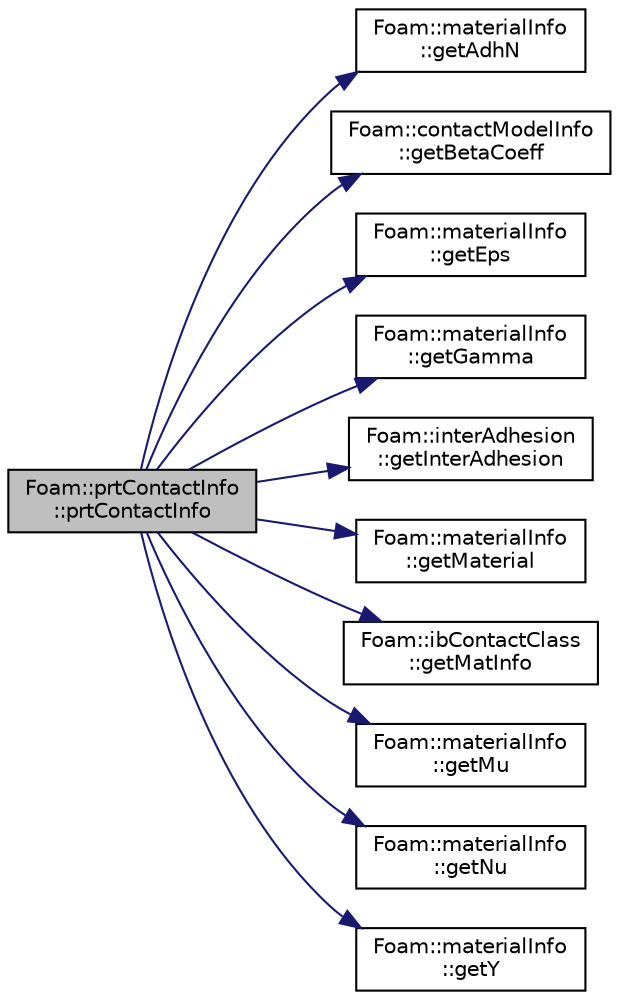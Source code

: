 digraph "Foam::prtContactInfo::prtContactInfo"
{
 // LATEX_PDF_SIZE
  edge [fontname="Helvetica",fontsize="10",labelfontname="Helvetica",labelfontsize="10"];
  node [fontname="Helvetica",fontsize="10",shape=record];
  rankdir="LR";
  Node1 [label="Foam::prtContactInfo\l::prtContactInfo",height=0.2,width=0.4,color="black", fillcolor="grey75", style="filled", fontcolor="black",tooltip=" "];
  Node1 -> Node2 [color="midnightblue",fontsize="10",style="solid",fontname="Helvetica"];
  Node2 [label="Foam::materialInfo\l::getAdhN",height=0.2,width=0.4,color="black", fillcolor="white", style="filled",URL="$classFoam_1_1materialInfo.html#ad1d957f78d4309faf87d8c846f27ea15",tooltip=" "];
  Node1 -> Node3 [color="midnightblue",fontsize="10",style="solid",fontname="Helvetica"];
  Node3 [label="Foam::contactModelInfo\l::getBetaCoeff",height=0.2,width=0.4,color="black", fillcolor="white", style="filled",URL="$classFoam_1_1contactModelInfo.html#a3f715fdb98b38cb004303f0ee14d87db",tooltip=" "];
  Node1 -> Node4 [color="midnightblue",fontsize="10",style="solid",fontname="Helvetica"];
  Node4 [label="Foam::materialInfo\l::getEps",height=0.2,width=0.4,color="black", fillcolor="white", style="filled",URL="$classFoam_1_1materialInfo.html#a483e009d2fc807adc2df8c39a1ffdd1c",tooltip=" "];
  Node1 -> Node5 [color="midnightblue",fontsize="10",style="solid",fontname="Helvetica"];
  Node5 [label="Foam::materialInfo\l::getGamma",height=0.2,width=0.4,color="black", fillcolor="white", style="filled",URL="$classFoam_1_1materialInfo.html#a502b6b0be6f3d3e617de8462daf5d615",tooltip=" "];
  Node1 -> Node6 [color="midnightblue",fontsize="10",style="solid",fontname="Helvetica"];
  Node6 [label="Foam::interAdhesion\l::getInterAdhesion",height=0.2,width=0.4,color="black", fillcolor="white", style="filled",URL="$classFoam_1_1interAdhesion.html#afdc5ebffe1a466fbd40ed1c4e98ebdb9",tooltip=" "];
  Node1 -> Node7 [color="midnightblue",fontsize="10",style="solid",fontname="Helvetica"];
  Node7 [label="Foam::materialInfo\l::getMaterial",height=0.2,width=0.4,color="black", fillcolor="white", style="filled",URL="$classFoam_1_1materialInfo.html#af4ad397d31f9fbfa3f1740d921c7364c",tooltip=" "];
  Node1 -> Node8 [color="midnightblue",fontsize="10",style="solid",fontname="Helvetica"];
  Node8 [label="Foam::ibContactClass\l::getMatInfo",height=0.2,width=0.4,color="black", fillcolor="white", style="filled",URL="$classFoam_1_1ibContactClass.html#a5358ed75ed8e5f863f982ef3703290aa",tooltip=" "];
  Node1 -> Node9 [color="midnightblue",fontsize="10",style="solid",fontname="Helvetica"];
  Node9 [label="Foam::materialInfo\l::getMu",height=0.2,width=0.4,color="black", fillcolor="white", style="filled",URL="$classFoam_1_1materialInfo.html#a2e57fb67d78d2917e2a09b1ebd613633",tooltip=" "];
  Node1 -> Node10 [color="midnightblue",fontsize="10",style="solid",fontname="Helvetica"];
  Node10 [label="Foam::materialInfo\l::getNu",height=0.2,width=0.4,color="black", fillcolor="white", style="filled",URL="$classFoam_1_1materialInfo.html#af9767d1b9fd507bfaaa66526e4dccbc7",tooltip=" "];
  Node1 -> Node11 [color="midnightblue",fontsize="10",style="solid",fontname="Helvetica"];
  Node11 [label="Foam::materialInfo\l::getY",height=0.2,width=0.4,color="black", fillcolor="white", style="filled",URL="$classFoam_1_1materialInfo.html#ac5a08c04149d57be061719adc2791b55",tooltip=" "];
}
